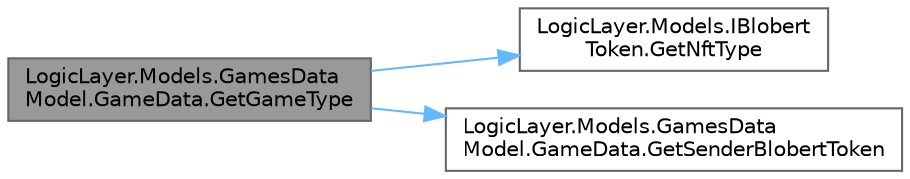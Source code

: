 digraph "LogicLayer.Models.GamesDataModel.GameData.GetGameType"
{
 // LATEX_PDF_SIZE
  bgcolor="transparent";
  edge [fontname=Helvetica,fontsize=10,labelfontname=Helvetica,labelfontsize=10];
  node [fontname=Helvetica,fontsize=10,shape=box,height=0.2,width=0.4];
  rankdir="LR";
  Node1 [id="Node000001",label="LogicLayer.Models.GamesData\lModel.GameData.GetGameType",height=0.2,width=0.4,color="gray40", fillcolor="grey60", style="filled", fontcolor="black",tooltip="Retrieves the game type based on the Bloberts in the game."];
  Node1 -> Node2 [id="edge1_Node000001_Node000002",color="steelblue1",style="solid",tooltip=" "];
  Node2 [id="Node000002",label="LogicLayer.Models.IBlobert\lToken.GetNftType",height=0.2,width=0.4,color="grey40", fillcolor="white", style="filled",URL="$interface_logic_layer_1_1_models_1_1_i_blobert_token.html#a801531d6aaba0ed118e4398d58ee8516",tooltip="Retrieves the NFT type of the Blobert token."];
  Node1 -> Node3 [id="edge2_Node000001_Node000003",color="steelblue1",style="solid",tooltip=" "];
  Node3 [id="Node000003",label="LogicLayer.Models.GamesData\lModel.GameData.GetSenderBlobertToken",height=0.2,width=0.4,color="grey40", fillcolor="white", style="filled",URL="$class_logic_layer_1_1_models_1_1_games_data_model_1_1_game_data.html#a218a7bb1ed15adb208eaaab57a81cece",tooltip="Retrieves the Blobert token of the sender."];
}
